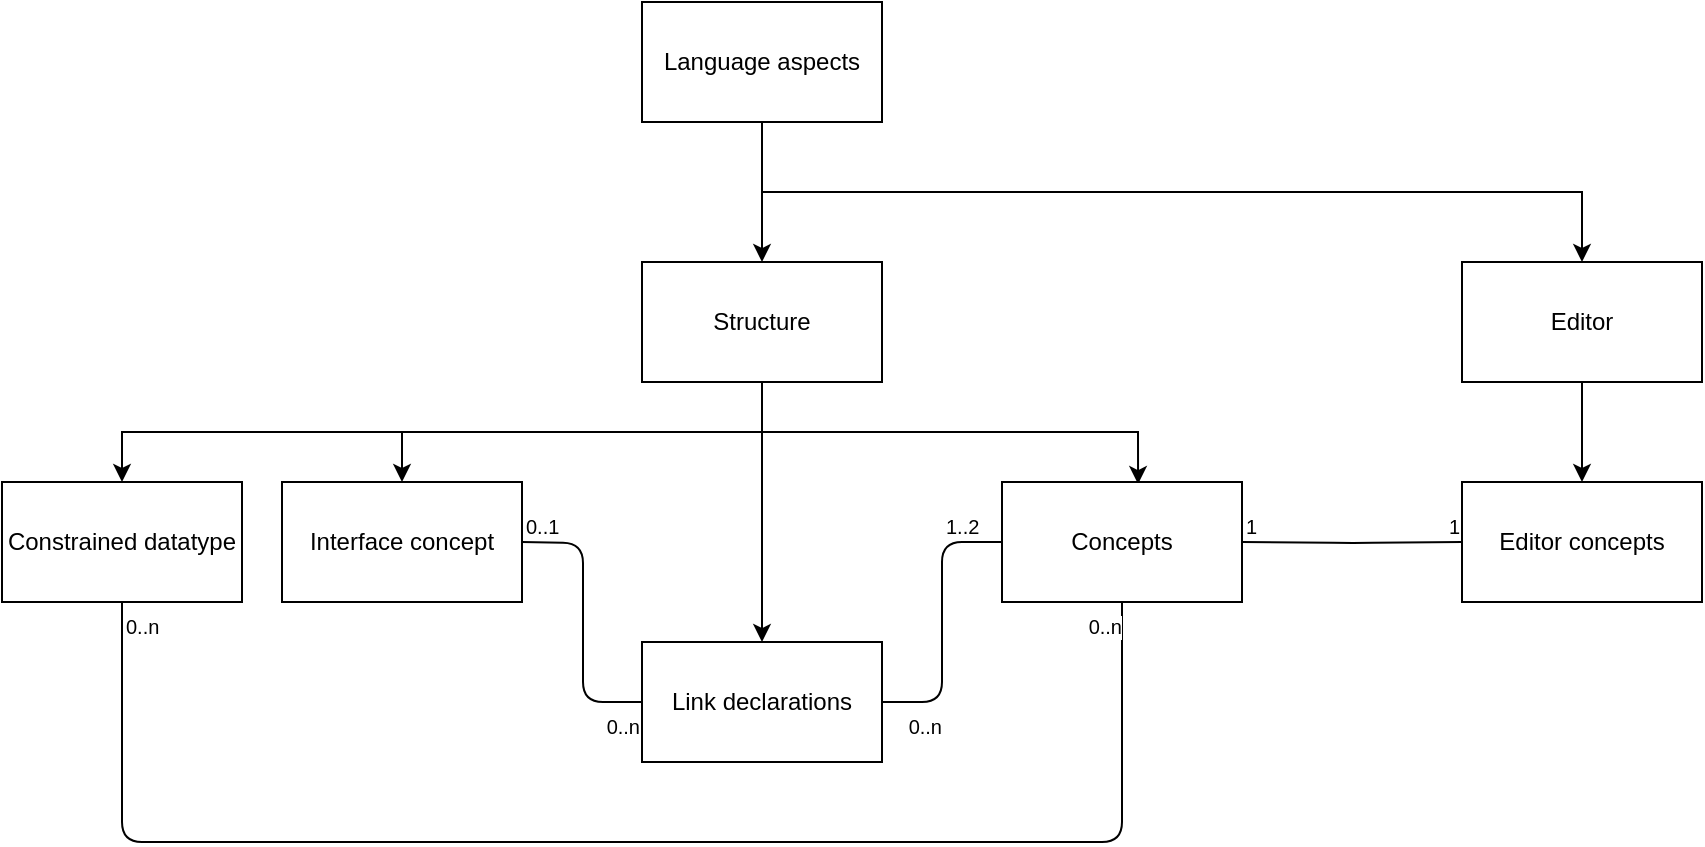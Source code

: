 <mxfile version="11.0.7" type="device"><diagram id="rH0QjTl78OzVSdlXDOSe" name="Page-1"><mxGraphModel dx="1422" dy="835" grid="1" gridSize="10" guides="1" tooltips="1" connect="1" arrows="1" fold="1" page="1" pageScale="1" pageWidth="827" pageHeight="1169" math="0" shadow="0"><root><mxCell id="0"/><mxCell id="1" parent="0"/><mxCell id="JrnKgoVnKrdHbcloIQ8e-57" value="" style="edgeStyle=orthogonalEdgeStyle;rounded=0;orthogonalLoop=1;jettySize=auto;html=1;" edge="1" parent="1" source="JrnKgoVnKrdHbcloIQ8e-18" target="JrnKgoVnKrdHbcloIQ8e-21"><mxGeometry relative="1" as="geometry"/></mxCell><mxCell id="JrnKgoVnKrdHbcloIQ8e-58" style="edgeStyle=orthogonalEdgeStyle;rounded=0;orthogonalLoop=1;jettySize=auto;html=1;exitX=0.5;exitY=1;exitDx=0;exitDy=0;entryX=0.5;entryY=0;entryDx=0;entryDy=0;" edge="1" parent="1" source="JrnKgoVnKrdHbcloIQ8e-18" target="JrnKgoVnKrdHbcloIQ8e-22"><mxGeometry relative="1" as="geometry"/></mxCell><mxCell id="JrnKgoVnKrdHbcloIQ8e-18" value="Language aspects" style="rounded=0;whiteSpace=wrap;html=1;" vertex="1" parent="1"><mxGeometry x="340" y="120" width="120" height="60" as="geometry"/></mxCell><mxCell id="JrnKgoVnKrdHbcloIQ8e-32" style="edgeStyle=orthogonalEdgeStyle;rounded=0;orthogonalLoop=1;jettySize=auto;html=1;exitX=0.5;exitY=1;exitDx=0;exitDy=0;entryX=0.5;entryY=0;entryDx=0;entryDy=0;" edge="1" parent="1" source="JrnKgoVnKrdHbcloIQ8e-21" target="JrnKgoVnKrdHbcloIQ8e-27"><mxGeometry relative="1" as="geometry"/></mxCell><mxCell id="JrnKgoVnKrdHbcloIQ8e-33" style="edgeStyle=orthogonalEdgeStyle;rounded=0;orthogonalLoop=1;jettySize=auto;html=1;exitX=0.5;exitY=1;exitDx=0;exitDy=0;entryX=0.5;entryY=0;entryDx=0;entryDy=0;" edge="1" parent="1" source="JrnKgoVnKrdHbcloIQ8e-21" target="JrnKgoVnKrdHbcloIQ8e-25"><mxGeometry relative="1" as="geometry"/></mxCell><mxCell id="JrnKgoVnKrdHbcloIQ8e-34" style="edgeStyle=orthogonalEdgeStyle;rounded=0;orthogonalLoop=1;jettySize=auto;html=1;exitX=0.5;exitY=1;exitDx=0;exitDy=0;entryX=0.567;entryY=0.017;entryDx=0;entryDy=0;entryPerimeter=0;" edge="1" parent="1" source="JrnKgoVnKrdHbcloIQ8e-21" target="JrnKgoVnKrdHbcloIQ8e-24"><mxGeometry relative="1" as="geometry"/></mxCell><mxCell id="JrnKgoVnKrdHbcloIQ8e-52" style="edgeStyle=orthogonalEdgeStyle;rounded=0;orthogonalLoop=1;jettySize=auto;html=1;exitX=0.5;exitY=1;exitDx=0;exitDy=0;entryX=0.5;entryY=0;entryDx=0;entryDy=0;" edge="1" parent="1" source="JrnKgoVnKrdHbcloIQ8e-21" target="JrnKgoVnKrdHbcloIQ8e-51"><mxGeometry relative="1" as="geometry"/></mxCell><mxCell id="JrnKgoVnKrdHbcloIQ8e-21" value="Structure" style="rounded=0;whiteSpace=wrap;html=1;" vertex="1" parent="1"><mxGeometry x="340" y="250" width="120" height="60" as="geometry"/></mxCell><mxCell id="JrnKgoVnKrdHbcloIQ8e-45" value="" style="edgeStyle=orthogonalEdgeStyle;rounded=0;orthogonalLoop=1;jettySize=auto;html=1;" edge="1" parent="1" source="JrnKgoVnKrdHbcloIQ8e-22" target="JrnKgoVnKrdHbcloIQ8e-44"><mxGeometry relative="1" as="geometry"/></mxCell><mxCell id="JrnKgoVnKrdHbcloIQ8e-22" value="Editor" style="rounded=0;whiteSpace=wrap;html=1;" vertex="1" parent="1"><mxGeometry x="750" y="250" width="120" height="60" as="geometry"/></mxCell><mxCell id="JrnKgoVnKrdHbcloIQ8e-44" value="Editor concepts" style="rounded=0;whiteSpace=wrap;html=1;" vertex="1" parent="1"><mxGeometry x="750" y="360" width="120" height="60" as="geometry"/></mxCell><mxCell id="JrnKgoVnKrdHbcloIQ8e-24" value="Concepts" style="rounded=0;whiteSpace=wrap;html=1;" vertex="1" parent="1"><mxGeometry x="520" y="360" width="120" height="60" as="geometry"/></mxCell><mxCell id="JrnKgoVnKrdHbcloIQ8e-25" value="Interface concept" style="rounded=0;whiteSpace=wrap;html=1;" vertex="1" parent="1"><mxGeometry x="160" y="360" width="120" height="60" as="geometry"/></mxCell><mxCell id="JrnKgoVnKrdHbcloIQ8e-27" value="Link declarations" style="rounded=0;whiteSpace=wrap;html=1;" vertex="1" parent="1"><mxGeometry x="340" y="440" width="120" height="60" as="geometry"/></mxCell><mxCell id="JrnKgoVnKrdHbcloIQ8e-35" value="" style="endArrow=none;html=1;edgeStyle=orthogonalEdgeStyle;entryX=0;entryY=0.5;entryDx=0;entryDy=0;" edge="1" parent="1" target="JrnKgoVnKrdHbcloIQ8e-27"><mxGeometry relative="1" as="geometry"><mxPoint x="280" y="390" as="sourcePoint"/><mxPoint x="320" y="440" as="targetPoint"/></mxGeometry></mxCell><mxCell id="JrnKgoVnKrdHbcloIQ8e-36" value="0..1" style="resizable=0;html=1;align=left;verticalAlign=bottom;labelBackgroundColor=#ffffff;fontSize=10;" connectable="0" vertex="1" parent="JrnKgoVnKrdHbcloIQ8e-35"><mxGeometry x="-1" relative="1" as="geometry"/></mxCell><mxCell id="JrnKgoVnKrdHbcloIQ8e-37" value="0..n" style="resizable=0;html=1;align=right;verticalAlign=bottom;labelBackgroundColor=#ffffff;fontSize=10;" connectable="0" vertex="1" parent="JrnKgoVnKrdHbcloIQ8e-35"><mxGeometry x="1" relative="1" as="geometry"><mxPoint y="20" as="offset"/></mxGeometry></mxCell><mxCell id="JrnKgoVnKrdHbcloIQ8e-38" value="" style="endArrow=none;html=1;edgeStyle=orthogonalEdgeStyle;entryX=1;entryY=0.5;entryDx=0;entryDy=0;exitX=0;exitY=0.5;exitDx=0;exitDy=0;" edge="1" parent="1" source="JrnKgoVnKrdHbcloIQ8e-24" target="JrnKgoVnKrdHbcloIQ8e-27"><mxGeometry relative="1" as="geometry"><mxPoint x="160" y="520" as="sourcePoint"/><mxPoint x="320" y="520" as="targetPoint"/></mxGeometry></mxCell><mxCell id="JrnKgoVnKrdHbcloIQ8e-39" value="1..2" style="resizable=0;html=1;align=left;verticalAlign=bottom;labelBackgroundColor=#ffffff;fontSize=10;" connectable="0" vertex="1" parent="JrnKgoVnKrdHbcloIQ8e-38"><mxGeometry x="-1" relative="1" as="geometry"><mxPoint x="-30" as="offset"/></mxGeometry></mxCell><mxCell id="JrnKgoVnKrdHbcloIQ8e-40" value="0..n" style="resizable=0;html=1;align=right;verticalAlign=bottom;labelBackgroundColor=#ffffff;fontSize=10;" connectable="0" vertex="1" parent="JrnKgoVnKrdHbcloIQ8e-38"><mxGeometry x="1" relative="1" as="geometry"><mxPoint x="30" y="20" as="offset"/></mxGeometry></mxCell><mxCell id="JrnKgoVnKrdHbcloIQ8e-46" value="" style="endArrow=none;html=1;edgeStyle=orthogonalEdgeStyle;entryX=0;entryY=0.5;entryDx=0;entryDy=0;" edge="1" parent="1" target="JrnKgoVnKrdHbcloIQ8e-44"><mxGeometry relative="1" as="geometry"><mxPoint x="640" y="390" as="sourcePoint"/><mxPoint x="320" y="520" as="targetPoint"/></mxGeometry></mxCell><mxCell id="JrnKgoVnKrdHbcloIQ8e-47" value="1" style="resizable=0;html=1;align=left;verticalAlign=bottom;labelBackgroundColor=#ffffff;fontSize=10;" connectable="0" vertex="1" parent="JrnKgoVnKrdHbcloIQ8e-46"><mxGeometry x="-1" relative="1" as="geometry"/></mxCell><mxCell id="JrnKgoVnKrdHbcloIQ8e-48" value="1" style="resizable=0;html=1;align=right;verticalAlign=bottom;labelBackgroundColor=#ffffff;fontSize=10;" connectable="0" vertex="1" parent="JrnKgoVnKrdHbcloIQ8e-46"><mxGeometry x="1" relative="1" as="geometry"/></mxCell><mxCell id="JrnKgoVnKrdHbcloIQ8e-51" value="Constrained datatype" style="rounded=0;whiteSpace=wrap;html=1;" vertex="1" parent="1"><mxGeometry x="20" y="360" width="120" height="60" as="geometry"/></mxCell><mxCell id="JrnKgoVnKrdHbcloIQ8e-54" value="" style="endArrow=none;html=1;edgeStyle=orthogonalEdgeStyle;entryX=0.5;entryY=1;entryDx=0;entryDy=0;exitX=0.5;exitY=1;exitDx=0;exitDy=0;" edge="1" parent="1" source="JrnKgoVnKrdHbcloIQ8e-51" target="JrnKgoVnKrdHbcloIQ8e-24"><mxGeometry relative="1" as="geometry"><mxPoint x="290" y="400" as="sourcePoint"/><mxPoint x="350" y="480" as="targetPoint"/><Array as="points"><mxPoint x="80" y="540"/><mxPoint x="580" y="540"/></Array></mxGeometry></mxCell><mxCell id="JrnKgoVnKrdHbcloIQ8e-55" value="0..n" style="resizable=0;html=1;align=left;verticalAlign=bottom;labelBackgroundColor=#ffffff;fontSize=10;" connectable="0" vertex="1" parent="JrnKgoVnKrdHbcloIQ8e-54"><mxGeometry x="-1" relative="1" as="geometry"><mxPoint y="20" as="offset"/></mxGeometry></mxCell><mxCell id="JrnKgoVnKrdHbcloIQ8e-56" value="0..n" style="resizable=0;html=1;align=right;verticalAlign=bottom;labelBackgroundColor=#ffffff;fontSize=10;" connectable="0" vertex="1" parent="JrnKgoVnKrdHbcloIQ8e-54"><mxGeometry x="1" relative="1" as="geometry"><mxPoint y="20" as="offset"/></mxGeometry></mxCell></root></mxGraphModel></diagram></mxfile>